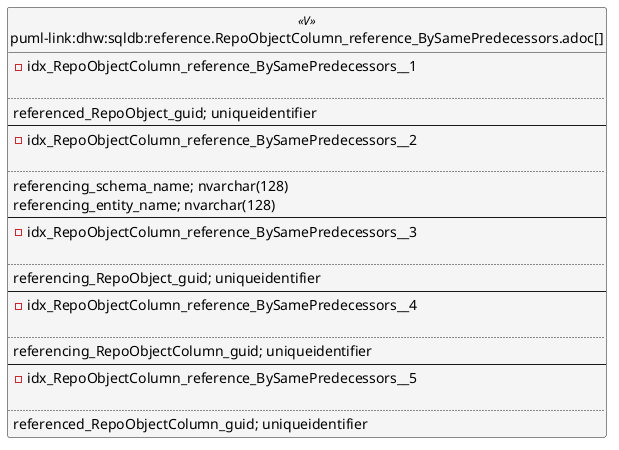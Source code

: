 @startuml
left to right direction
'top to bottom direction
hide circle
'avoide "." issues:
set namespaceSeparator none


skinparam class {
  BackgroundColor White
  BackgroundColor<<FN>> Yellow
  BackgroundColor<<FS>> Yellow
  BackgroundColor<<FT>> LightGray
  BackgroundColor<<IF>> Yellow
  BackgroundColor<<IS>> Yellow
  BackgroundColor<<P>> Aqua
  BackgroundColor<<PC>> Aqua
  BackgroundColor<<SN>> Yellow
  BackgroundColor<<SO>> SlateBlue
  BackgroundColor<<TF>> LightGray
  BackgroundColor<<TR>> Tomato
  BackgroundColor<<U>> White
  BackgroundColor<<V>> WhiteSmoke
  BackgroundColor<<X>> Aqua
  BackgroundColor<<external>> AliceBlue
}


entity "puml-link:dhw:sqldb:reference.RepoObjectColumn_reference_BySamePredecessors.adoc[]" as reference.RepoObjectColumn_reference_BySamePredecessors << V >> {
- idx_RepoObjectColumn_reference_BySamePredecessors__1

..
referenced_RepoObject_guid; uniqueidentifier
--
- idx_RepoObjectColumn_reference_BySamePredecessors__2

..
referencing_schema_name; nvarchar(128)
referencing_entity_name; nvarchar(128)
--
- idx_RepoObjectColumn_reference_BySamePredecessors__3

..
referencing_RepoObject_guid; uniqueidentifier
--
- idx_RepoObjectColumn_reference_BySamePredecessors__4

..
referencing_RepoObjectColumn_guid; uniqueidentifier
--
- idx_RepoObjectColumn_reference_BySamePredecessors__5

..
referenced_RepoObjectColumn_guid; uniqueidentifier
}


@enduml

